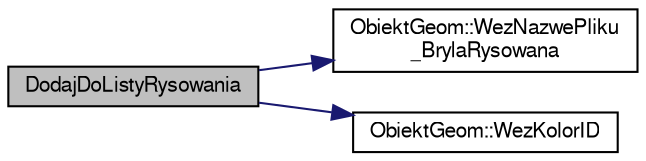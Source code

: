digraph "DodajDoListyRysowania"
{
  edge [fontname="FreeSans",fontsize="10",labelfontname="FreeSans",labelfontsize="10"];
  node [fontname="FreeSans",fontsize="10",shape=record];
  rankdir="LR";
  Node0 [label="DodajDoListyRysowania",height=0.2,width=0.4,color="black", fillcolor="grey75", style="filled", fontcolor="black"];
  Node0 -> Node1 [color="midnightblue",fontsize="10",style="solid",fontname="FreeSans"];
  Node1 [label="ObiektGeom::WezNazwePliku\l_BrylaRysowana",height=0.2,width=0.4,color="black", fillcolor="white", style="filled",URL="$a00051.html#a22e77af279ca2fb3543eebb4de37f69a"];
  Node0 -> Node2 [color="midnightblue",fontsize="10",style="solid",fontname="FreeSans"];
  Node2 [label="ObiektGeom::WezKolorID",height=0.2,width=0.4,color="black", fillcolor="white", style="filled",URL="$a00051.html#a7d2459f8346277154a88a0e05bf7a08a"];
}
